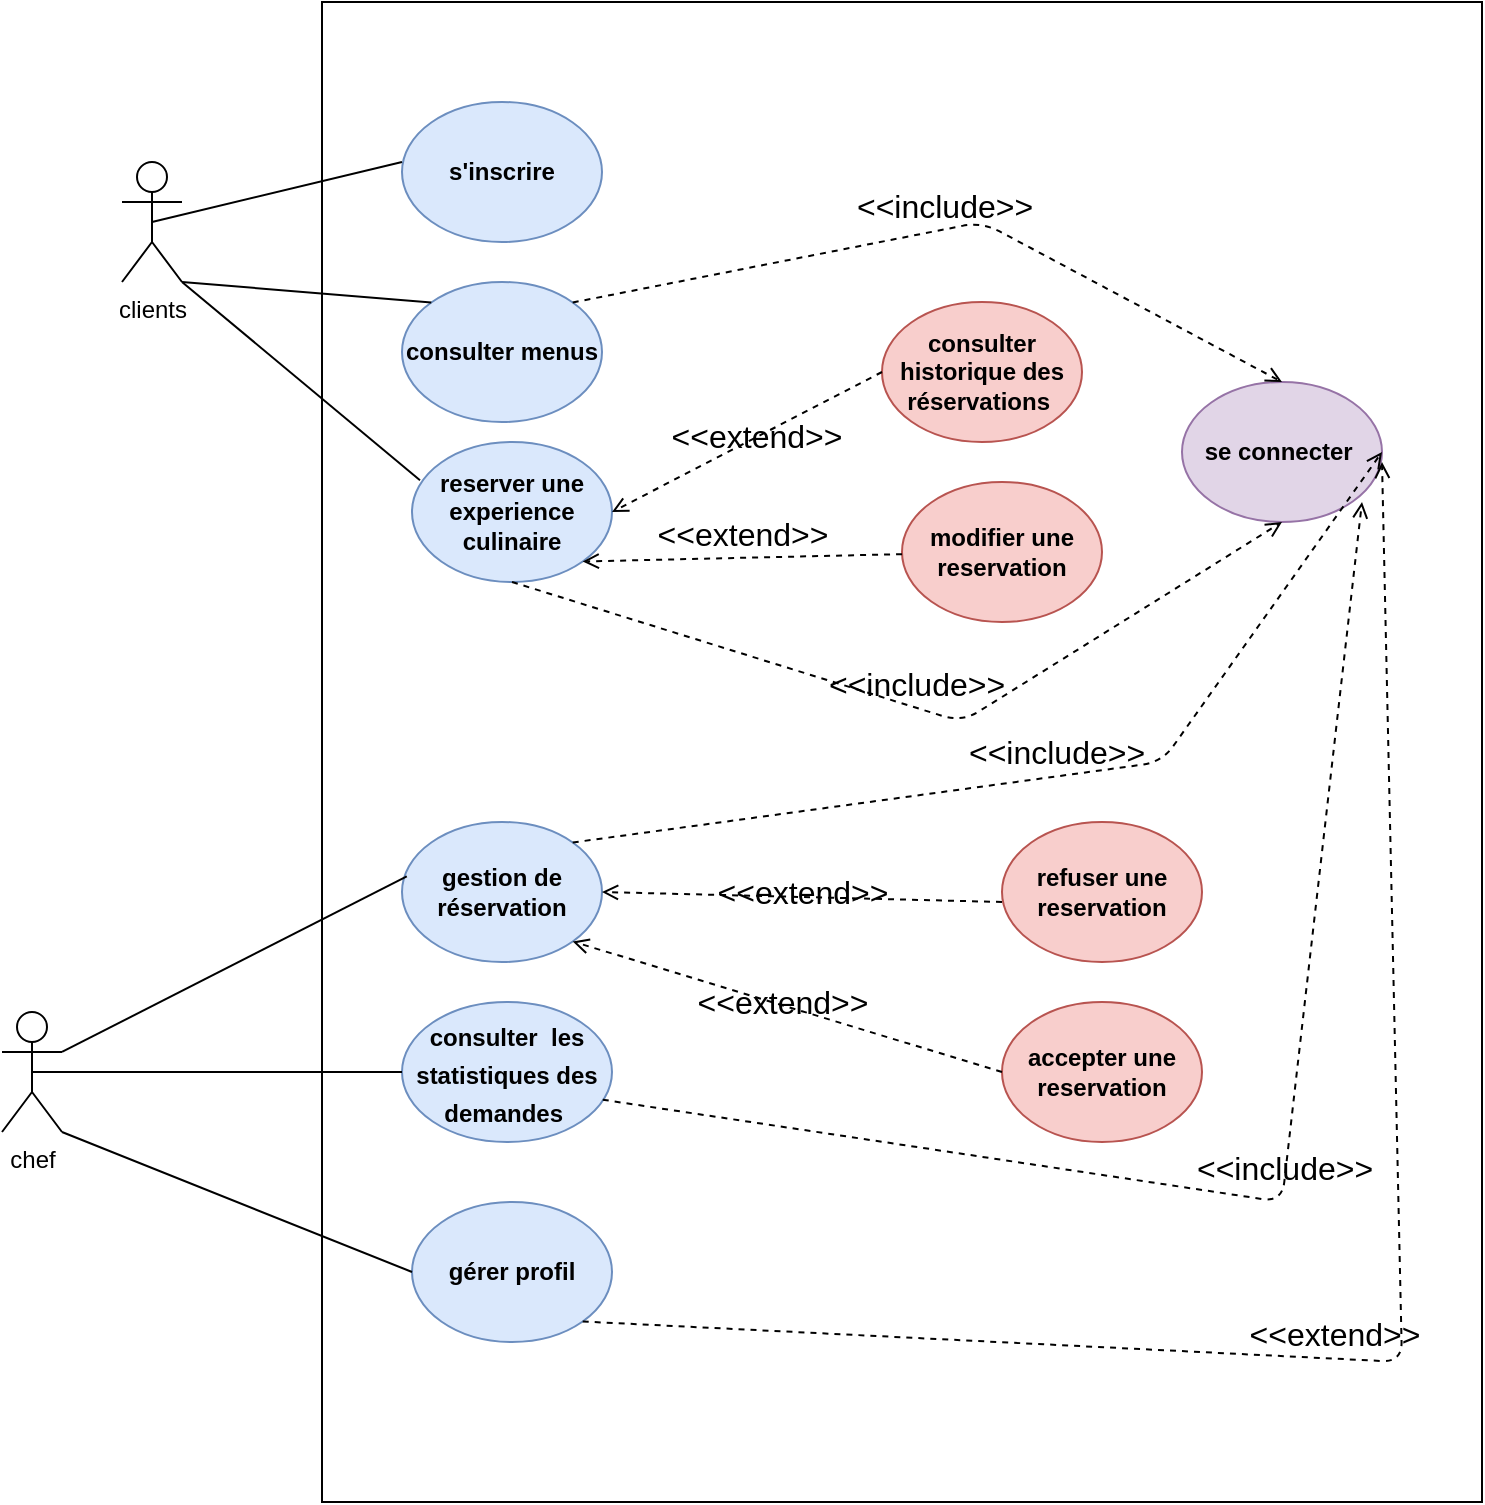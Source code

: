 <mxfile><diagram id="iAwJnoC40ikwiMFBIbQs" name="Page-1"><mxGraphModel dx="832" dy="563" grid="1" gridSize="10" guides="1" tooltips="1" connect="1" arrows="1" fold="1" page="1" pageScale="1" pageWidth="850" pageHeight="1100" math="0" shadow="0"><root><mxCell id="0"/><mxCell id="1" parent="0"/><mxCell id="2" value="" style="rounded=0;whiteSpace=wrap;html=1;" parent="1" vertex="1"><mxGeometry x="190" y="40" width="580" height="750" as="geometry"/></mxCell><mxCell id="3" value="clients" style="shape=umlActor;verticalLabelPosition=bottom;verticalAlign=top;html=1;outlineConnect=0;" parent="1" vertex="1"><mxGeometry x="90" y="120" width="30" height="60" as="geometry"/></mxCell><mxCell id="4" value="chef" style="shape=umlActor;verticalLabelPosition=bottom;verticalAlign=top;html=1;outlineConnect=0;" parent="1" vertex="1"><mxGeometry x="30" y="545" width="30" height="60" as="geometry"/></mxCell><mxCell id="5" value="&lt;b&gt;s'inscrire&lt;/b&gt;" style="ellipse;whiteSpace=wrap;html=1;fillColor=#dae8fc;strokeColor=#6c8ebf;" parent="1" vertex="1"><mxGeometry x="230" y="90" width="100" height="70" as="geometry"/></mxCell><mxCell id="7" value="&lt;b&gt;consulter menus&lt;/b&gt;" style="ellipse;whiteSpace=wrap;html=1;fillColor=#dae8fc;strokeColor=#6c8ebf;" parent="1" vertex="1"><mxGeometry x="230" y="180" width="100" height="70" as="geometry"/></mxCell><mxCell id="8" value="&lt;b&gt;consulter historique des réservations&amp;nbsp;&lt;/b&gt;" style="ellipse;whiteSpace=wrap;html=1;fillColor=#f8cecc;strokeColor=#b85450;" parent="1" vertex="1"><mxGeometry x="470" y="190" width="100" height="70" as="geometry"/></mxCell><mxCell id="9" value="&lt;b&gt;se connecter&amp;nbsp;&lt;/b&gt;" style="ellipse;whiteSpace=wrap;html=1;fillColor=#e1d5e7;strokeColor=#9673a6;" parent="1" vertex="1"><mxGeometry x="620" y="230" width="100" height="70" as="geometry"/></mxCell><mxCell id="10" value="&lt;b&gt;refuser une reservation&lt;/b&gt;" style="ellipse;whiteSpace=wrap;html=1;fillColor=#f8cecc;strokeColor=#b85450;" parent="1" vertex="1"><mxGeometry x="530" y="450" width="100" height="70" as="geometry"/></mxCell><mxCell id="13" value="&lt;b&gt;gérer profil&lt;/b&gt;" style="ellipse;whiteSpace=wrap;html=1;fillColor=#dae8fc;strokeColor=#6c8ebf;" parent="1" vertex="1"><mxGeometry x="235" y="640" width="100" height="70" as="geometry"/></mxCell><mxCell id="14" value="&lt;b&gt;accepter une reservation&lt;/b&gt;" style="ellipse;whiteSpace=wrap;html=1;fillColor=#f8cecc;strokeColor=#b85450;" parent="1" vertex="1"><mxGeometry x="530" y="540" width="100" height="70" as="geometry"/></mxCell><mxCell id="15" value="&lt;b&gt;reserver une experience culinaire&lt;span style=&quot;color: rgba(0, 0, 0, 0); font-family: monospace; font-size: 0px; text-align: start;&quot;&gt;%3CmxGraphModel%3E%3Croot%3E%3CmxCell%20id%3D%220%22%2F%3E%3CmxCell%20id%3D%221%22%20parent%3D%220%22%2F%3E%3CmxCell%20id%3D%222%22%20value%3D%22%22%20style%3D%22ellipse%3BwhiteSpace%3Dwrap%3Bhtml%3D1%3B%22%20vertex%3D%221%22%20parent%3D%221%22%3E%3CmxGeometry%20x%3D%22230%22%20y%3D%2290%22%20width%3D%22100%22%20height%3D%2270%22%20as%3D%22geometry%22%2F%3E%3C%2FmxCell%3E%3C%2Froot%3E%3C%2FmxGraphModel%3E&lt;/span&gt;&lt;/b&gt;" style="ellipse;whiteSpace=wrap;html=1;fillColor=#dae8fc;strokeColor=#6c8ebf;" parent="1" vertex="1"><mxGeometry x="235" y="260" width="100" height="70" as="geometry"/></mxCell><mxCell id="16" value="&lt;b&gt;modifier une reservation&lt;/b&gt;" style="ellipse;whiteSpace=wrap;html=1;fillColor=#f8cecc;strokeColor=#b85450;" parent="1" vertex="1"><mxGeometry x="480" y="280" width="100" height="70" as="geometry"/></mxCell><mxCell id="17" value="&lt;b&gt;gestion de réservation&lt;/b&gt;" style="ellipse;whiteSpace=wrap;html=1;fillColor=#dae8fc;strokeColor=#6c8ebf;" parent="1" vertex="1"><mxGeometry x="230" y="450" width="100" height="70" as="geometry"/></mxCell><mxCell id="28" value="&amp;lt;&amp;lt;extend&amp;gt;&amp;gt;" style="html=1;verticalAlign=bottom;labelBackgroundColor=none;endArrow=open;endFill=0;dashed=1;fontSize=16;entryX=1;entryY=0.5;entryDx=0;entryDy=0;exitX=0;exitY=0.5;exitDx=0;exitDy=0;" parent="1" source="8" target="15" edge="1"><mxGeometry y="10" width="160" relative="1" as="geometry"><mxPoint x="670" y="200" as="sourcePoint"/><mxPoint x="560" y="320" as="targetPoint"/><mxPoint as="offset"/></mxGeometry></mxCell><mxCell id="32" value="&lt;b style=&quot;border-color: var(--border-color); font-size: 12px;&quot;&gt;consulter&amp;nbsp; les statistiques des demandes&amp;nbsp;&lt;/b&gt;" style="ellipse;whiteSpace=wrap;html=1;fontSize=16;fillColor=#dae8fc;strokeColor=#6c8ebf;" parent="1" vertex="1"><mxGeometry x="230" y="540" width="105" height="70" as="geometry"/></mxCell><mxCell id="37" value="" style="endArrow=none;html=1;fontSize=16;exitX=0.5;exitY=0.5;exitDx=0;exitDy=0;exitPerimeter=0;" parent="1" source="3" edge="1"><mxGeometry width="50" height="50" relative="1" as="geometry"><mxPoint x="120" y="160" as="sourcePoint"/><mxPoint x="230" y="120" as="targetPoint"/></mxGeometry></mxCell><mxCell id="39" value="" style="endArrow=none;html=1;fontSize=16;entryX=1;entryY=1;entryDx=0;entryDy=0;entryPerimeter=0;exitX=0;exitY=0;exitDx=0;exitDy=0;" parent="1" source="7" target="3" edge="1"><mxGeometry width="50" height="50" relative="1" as="geometry"><mxPoint x="420" y="320" as="sourcePoint"/><mxPoint x="470" y="270" as="targetPoint"/></mxGeometry></mxCell><mxCell id="40" value="" style="endArrow=none;html=1;fontSize=16;exitX=1;exitY=1;exitDx=0;exitDy=0;exitPerimeter=0;entryX=0.04;entryY=0.273;entryDx=0;entryDy=0;entryPerimeter=0;" parent="1" source="3" target="15" edge="1"><mxGeometry width="50" height="50" relative="1" as="geometry"><mxPoint x="420" y="430" as="sourcePoint"/><mxPoint x="240" y="270" as="targetPoint"/></mxGeometry></mxCell><mxCell id="42" value="" style="endArrow=none;html=1;fontSize=16;exitX=1;exitY=0.333;exitDx=0;exitDy=0;exitPerimeter=0;entryX=0.024;entryY=0.388;entryDx=0;entryDy=0;entryPerimeter=0;" parent="1" source="4" target="17" edge="1"><mxGeometry width="50" height="50" relative="1" as="geometry"><mxPoint x="420" y="530" as="sourcePoint"/><mxPoint x="470" y="480" as="targetPoint"/></mxGeometry></mxCell><mxCell id="44" value="" style="endArrow=none;html=1;fontSize=16;exitX=0.5;exitY=0.5;exitDx=0;exitDy=0;exitPerimeter=0;" parent="1" source="4" target="32" edge="1"><mxGeometry width="50" height="50" relative="1" as="geometry"><mxPoint x="420" y="530" as="sourcePoint"/><mxPoint x="470" y="480" as="targetPoint"/></mxGeometry></mxCell><mxCell id="45" value="" style="endArrow=none;html=1;fontSize=16;exitX=1;exitY=1;exitDx=0;exitDy=0;exitPerimeter=0;entryX=0;entryY=0.5;entryDx=0;entryDy=0;" parent="1" source="4" target="13" edge="1"><mxGeometry width="50" height="50" relative="1" as="geometry"><mxPoint x="420" y="530" as="sourcePoint"/><mxPoint x="470" y="480" as="targetPoint"/></mxGeometry></mxCell><mxCell id="46" value="&amp;lt;&amp;lt;extend&amp;gt;&amp;gt;" style="html=1;verticalAlign=bottom;labelBackgroundColor=none;endArrow=open;endFill=0;dashed=1;fontSize=16;entryX=1;entryY=1;entryDx=0;entryDy=0;" parent="1" source="16" target="15" edge="1"><mxGeometry width="160" relative="1" as="geometry"><mxPoint x="400" y="430" as="sourcePoint"/><mxPoint x="560" y="430" as="targetPoint"/></mxGeometry></mxCell><mxCell id="47" value="&amp;lt;&amp;lt;include&amp;gt;&amp;gt;" style="html=1;verticalAlign=bottom;labelBackgroundColor=none;endArrow=open;endFill=0;dashed=1;fontSize=16;exitX=1;exitY=0;exitDx=0;exitDy=0;entryX=0.5;entryY=0;entryDx=0;entryDy=0;" parent="1" source="7" target="9" edge="1"><mxGeometry width="160" relative="1" as="geometry"><mxPoint x="400" y="370" as="sourcePoint"/><mxPoint x="560" y="370" as="targetPoint"/><Array as="points"><mxPoint x="520" y="150"/></Array></mxGeometry></mxCell><mxCell id="48" value="&amp;lt;&amp;lt;include&amp;gt;&amp;gt;" style="html=1;verticalAlign=bottom;labelBackgroundColor=none;endArrow=open;endFill=0;dashed=1;fontSize=16;exitX=0.5;exitY=1;exitDx=0;exitDy=0;entryX=0.5;entryY=1;entryDx=0;entryDy=0;" parent="1" source="15" target="9" edge="1"><mxGeometry width="160" relative="1" as="geometry"><mxPoint x="400" y="370" as="sourcePoint"/><mxPoint x="560" y="370" as="targetPoint"/><Array as="points"><mxPoint x="510" y="400"/></Array></mxGeometry></mxCell><mxCell id="50" value="&amp;lt;&amp;lt;include&amp;gt;&amp;gt;" style="html=1;verticalAlign=bottom;labelBackgroundColor=none;endArrow=open;endFill=0;dashed=1;fontSize=16;exitX=1;exitY=0;exitDx=0;exitDy=0;entryX=1;entryY=0.5;entryDx=0;entryDy=0;" parent="1" source="17" target="9" edge="1"><mxGeometry width="160" relative="1" as="geometry"><mxPoint x="400" y="470" as="sourcePoint"/><mxPoint x="560" y="470" as="targetPoint"/><Array as="points"><mxPoint x="610" y="420"/></Array></mxGeometry></mxCell><mxCell id="51" value="&amp;lt;&amp;lt;include&amp;gt;&amp;gt;" style="html=1;verticalAlign=bottom;labelBackgroundColor=none;endArrow=open;endFill=0;dashed=1;fontSize=16;exitX=0.956;exitY=0.698;exitDx=0;exitDy=0;exitPerimeter=0;" parent="1" source="32" edge="1"><mxGeometry width="160" relative="1" as="geometry"><mxPoint x="400" y="470" as="sourcePoint"/><mxPoint x="710" y="290" as="targetPoint"/><Array as="points"><mxPoint x="670" y="640"/></Array></mxGeometry></mxCell><mxCell id="52" value="&amp;lt;&amp;lt;extend&amp;gt;&amp;gt;" style="html=1;verticalAlign=bottom;labelBackgroundColor=none;endArrow=open;endFill=0;dashed=1;fontSize=16;exitX=1;exitY=1;exitDx=0;exitDy=0;" parent="1" source="13" edge="1"><mxGeometry x="-0.125" width="160" relative="1" as="geometry"><mxPoint x="400" y="470" as="sourcePoint"/><mxPoint x="720" y="270" as="targetPoint"/><Array as="points"><mxPoint x="730" y="720"/></Array><mxPoint as="offset"/></mxGeometry></mxCell><mxCell id="53" value="&amp;lt;&amp;lt;extend&amp;gt;&amp;gt;" style="html=1;verticalAlign=bottom;labelBackgroundColor=none;endArrow=open;endFill=0;dashed=1;fontSize=16;entryX=1;entryY=0.5;entryDx=0;entryDy=0;exitX=0;exitY=0.5;exitDx=0;exitDy=0;" parent="1" target="17" edge="1"><mxGeometry y="10" width="160" relative="1" as="geometry"><mxPoint x="530" y="490" as="sourcePoint"/><mxPoint x="395" y="560" as="targetPoint"/><mxPoint as="offset"/></mxGeometry></mxCell><mxCell id="54" value="&amp;lt;&amp;lt;extend&amp;gt;&amp;gt;" style="html=1;verticalAlign=bottom;labelBackgroundColor=none;endArrow=open;endFill=0;dashed=1;fontSize=16;entryX=1;entryY=1;entryDx=0;entryDy=0;exitX=0;exitY=0.5;exitDx=0;exitDy=0;" parent="1" source="14" target="17" edge="1"><mxGeometry y="10" width="160" relative="1" as="geometry"><mxPoint x="490" y="245" as="sourcePoint"/><mxPoint x="355" y="315" as="targetPoint"/><mxPoint as="offset"/><Array as="points"/></mxGeometry></mxCell></root></mxGraphModel></diagram></mxfile>